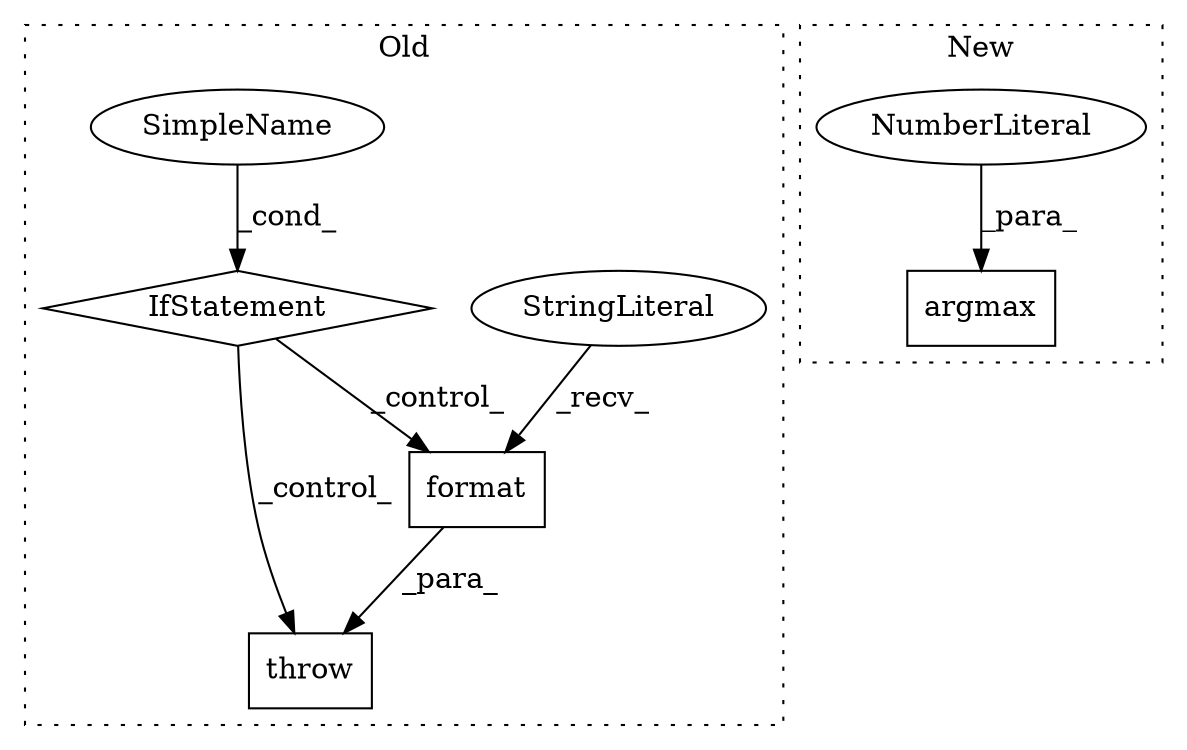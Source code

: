 digraph G {
subgraph cluster0 {
1 [label="format" a="32" s="2444,2455" l="7,1" shape="box"];
3 [label="StringLiteral" a="45" s="2413" l="30" shape="ellipse"];
5 [label="IfStatement" a="25" s="2335,2384" l="4,2" shape="diamond"];
6 [label="SimpleName" a="42" s="" l="" shape="ellipse"];
7 [label="throw" a="53" s="2394" l="6" shape="box"];
label = "Old";
style="dotted";
}
subgraph cluster1 {
2 [label="argmax" a="32" s="2726,2741" l="7,1" shape="box"];
4 [label="NumberLiteral" a="34" s="2740" l="1" shape="ellipse"];
label = "New";
style="dotted";
}
1 -> 7 [label="_para_"];
3 -> 1 [label="_recv_"];
4 -> 2 [label="_para_"];
5 -> 7 [label="_control_"];
5 -> 1 [label="_control_"];
6 -> 5 [label="_cond_"];
}